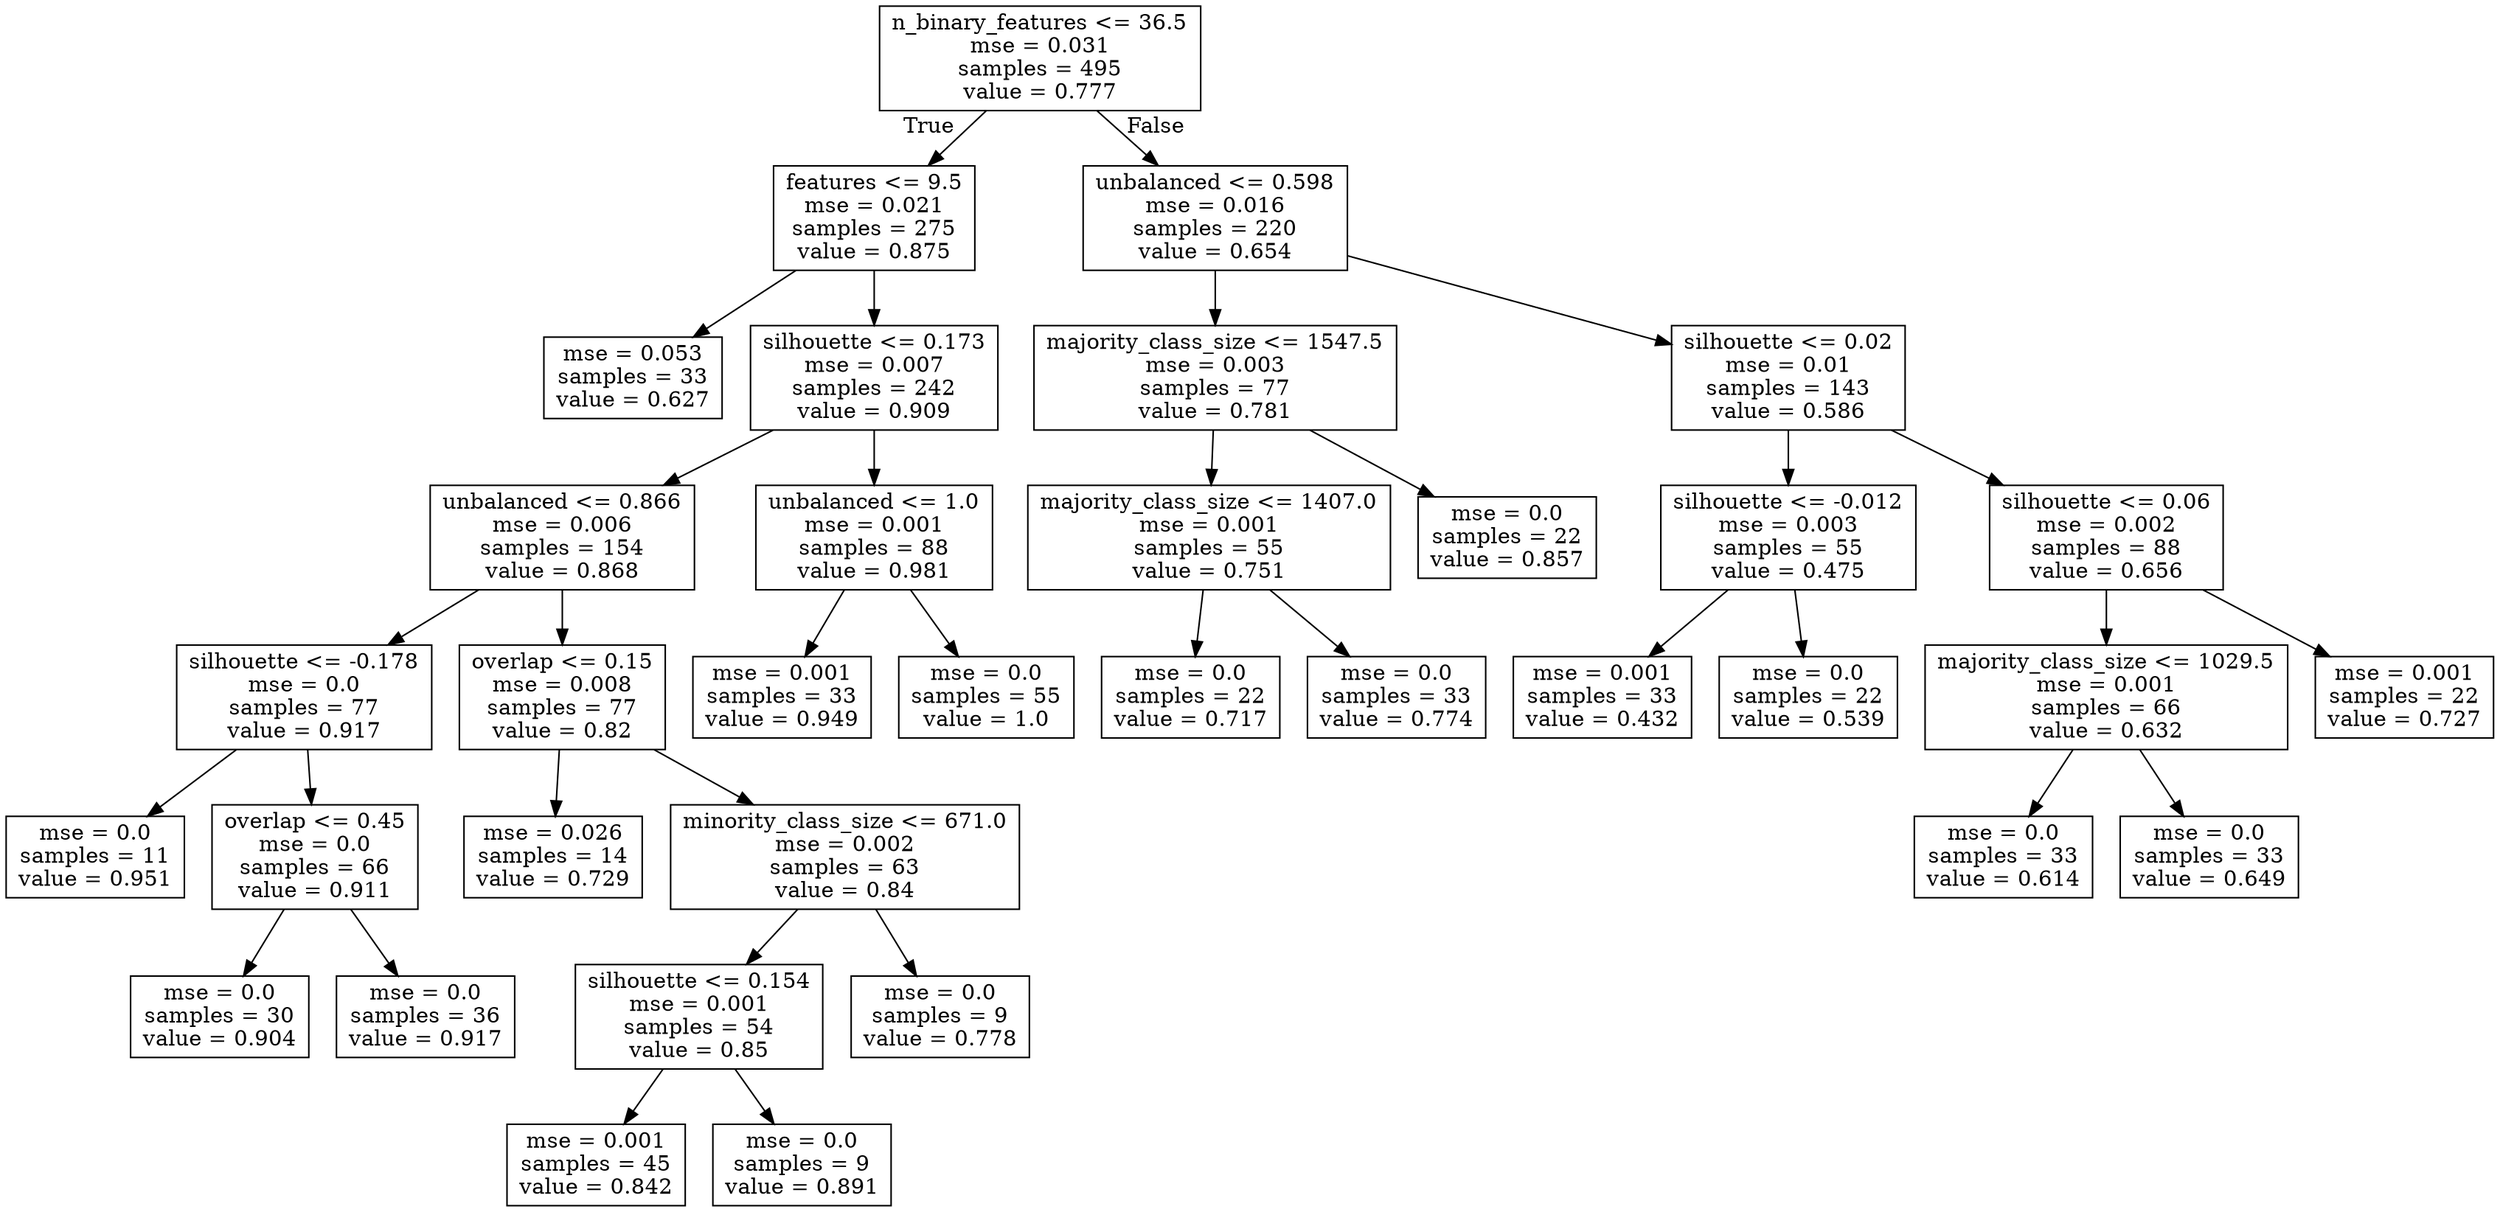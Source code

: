 digraph Tree {
node [shape=box] ;
0 [label="n_binary_features <= 36.5\nmse = 0.031\nsamples = 495\nvalue = 0.777"] ;
1 [label="features <= 9.5\nmse = 0.021\nsamples = 275\nvalue = 0.875"] ;
0 -> 1 [labeldistance=2.5, labelangle=45, headlabel="True"] ;
2 [label="mse = 0.053\nsamples = 33\nvalue = 0.627"] ;
1 -> 2 ;
3 [label="silhouette <= 0.173\nmse = 0.007\nsamples = 242\nvalue = 0.909"] ;
1 -> 3 ;
4 [label="unbalanced <= 0.866\nmse = 0.006\nsamples = 154\nvalue = 0.868"] ;
3 -> 4 ;
5 [label="silhouette <= -0.178\nmse = 0.0\nsamples = 77\nvalue = 0.917"] ;
4 -> 5 ;
6 [label="mse = 0.0\nsamples = 11\nvalue = 0.951"] ;
5 -> 6 ;
7 [label="overlap <= 0.45\nmse = 0.0\nsamples = 66\nvalue = 0.911"] ;
5 -> 7 ;
8 [label="mse = 0.0\nsamples = 30\nvalue = 0.904"] ;
7 -> 8 ;
9 [label="mse = 0.0\nsamples = 36\nvalue = 0.917"] ;
7 -> 9 ;
10 [label="overlap <= 0.15\nmse = 0.008\nsamples = 77\nvalue = 0.82"] ;
4 -> 10 ;
11 [label="mse = 0.026\nsamples = 14\nvalue = 0.729"] ;
10 -> 11 ;
12 [label="minority_class_size <= 671.0\nmse = 0.002\nsamples = 63\nvalue = 0.84"] ;
10 -> 12 ;
13 [label="silhouette <= 0.154\nmse = 0.001\nsamples = 54\nvalue = 0.85"] ;
12 -> 13 ;
14 [label="mse = 0.001\nsamples = 45\nvalue = 0.842"] ;
13 -> 14 ;
15 [label="mse = 0.0\nsamples = 9\nvalue = 0.891"] ;
13 -> 15 ;
16 [label="mse = 0.0\nsamples = 9\nvalue = 0.778"] ;
12 -> 16 ;
17 [label="unbalanced <= 1.0\nmse = 0.001\nsamples = 88\nvalue = 0.981"] ;
3 -> 17 ;
18 [label="mse = 0.001\nsamples = 33\nvalue = 0.949"] ;
17 -> 18 ;
19 [label="mse = 0.0\nsamples = 55\nvalue = 1.0"] ;
17 -> 19 ;
20 [label="unbalanced <= 0.598\nmse = 0.016\nsamples = 220\nvalue = 0.654"] ;
0 -> 20 [labeldistance=2.5, labelangle=-45, headlabel="False"] ;
21 [label="majority_class_size <= 1547.5\nmse = 0.003\nsamples = 77\nvalue = 0.781"] ;
20 -> 21 ;
22 [label="majority_class_size <= 1407.0\nmse = 0.001\nsamples = 55\nvalue = 0.751"] ;
21 -> 22 ;
23 [label="mse = 0.0\nsamples = 22\nvalue = 0.717"] ;
22 -> 23 ;
24 [label="mse = 0.0\nsamples = 33\nvalue = 0.774"] ;
22 -> 24 ;
25 [label="mse = 0.0\nsamples = 22\nvalue = 0.857"] ;
21 -> 25 ;
26 [label="silhouette <= 0.02\nmse = 0.01\nsamples = 143\nvalue = 0.586"] ;
20 -> 26 ;
27 [label="silhouette <= -0.012\nmse = 0.003\nsamples = 55\nvalue = 0.475"] ;
26 -> 27 ;
28 [label="mse = 0.001\nsamples = 33\nvalue = 0.432"] ;
27 -> 28 ;
29 [label="mse = 0.0\nsamples = 22\nvalue = 0.539"] ;
27 -> 29 ;
30 [label="silhouette <= 0.06\nmse = 0.002\nsamples = 88\nvalue = 0.656"] ;
26 -> 30 ;
31 [label="majority_class_size <= 1029.5\nmse = 0.001\nsamples = 66\nvalue = 0.632"] ;
30 -> 31 ;
32 [label="mse = 0.0\nsamples = 33\nvalue = 0.614"] ;
31 -> 32 ;
33 [label="mse = 0.0\nsamples = 33\nvalue = 0.649"] ;
31 -> 33 ;
34 [label="mse = 0.001\nsamples = 22\nvalue = 0.727"] ;
30 -> 34 ;
}